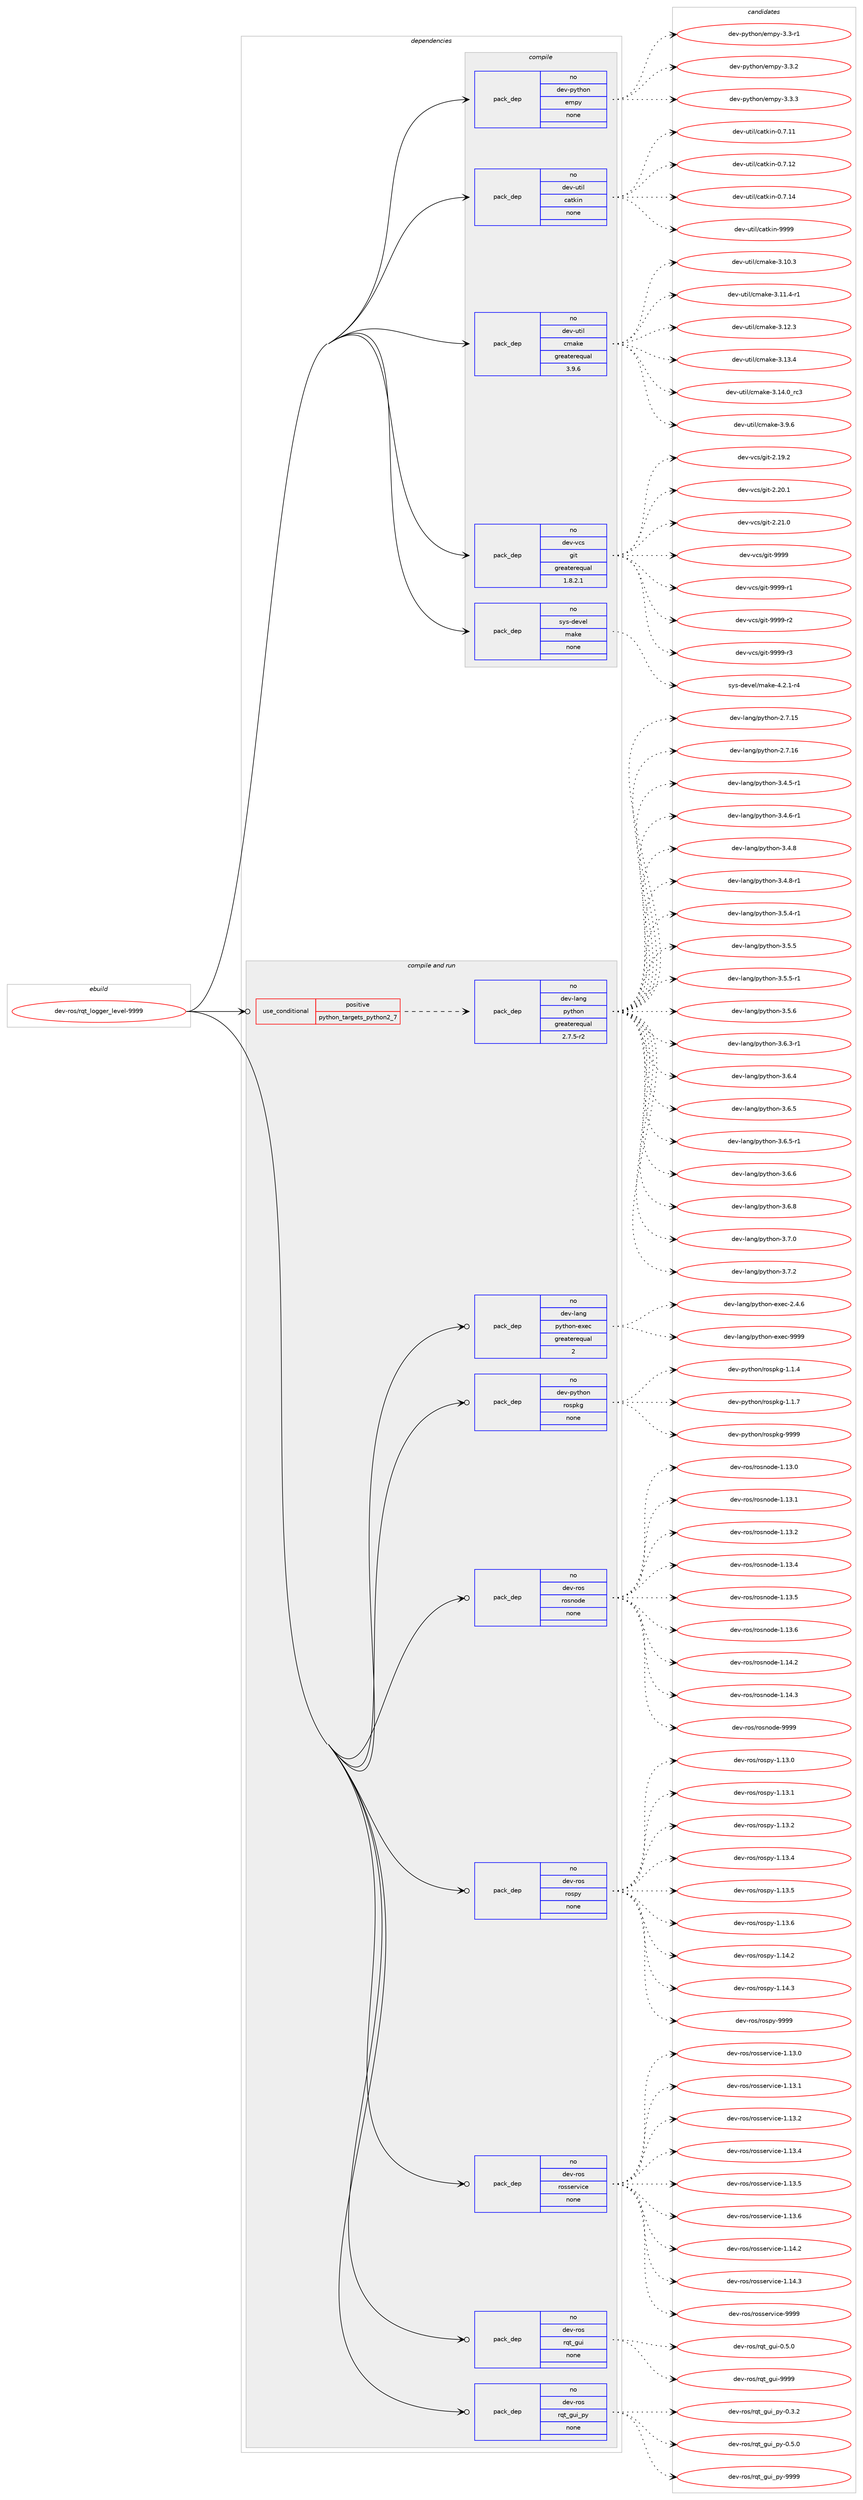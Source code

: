 digraph prolog {

# *************
# Graph options
# *************

newrank=true;
concentrate=true;
compound=true;
graph [rankdir=LR,fontname=Helvetica,fontsize=10,ranksep=1.5];#, ranksep=2.5, nodesep=0.2];
edge  [arrowhead=vee];
node  [fontname=Helvetica,fontsize=10];

# **********
# The ebuild
# **********

subgraph cluster_leftcol {
color=gray;
rank=same;
label=<<i>ebuild</i>>;
id [label="dev-ros/rqt_logger_level-9999", color=red, width=4, href="../dev-ros/rqt_logger_level-9999.svg"];
}

# ****************
# The dependencies
# ****************

subgraph cluster_midcol {
color=gray;
label=<<i>dependencies</i>>;
subgraph cluster_compile {
fillcolor="#eeeeee";
style=filled;
label=<<i>compile</i>>;
subgraph pack1055555 {
dependency1469452 [label=<<TABLE BORDER="0" CELLBORDER="1" CELLSPACING="0" CELLPADDING="4" WIDTH="220"><TR><TD ROWSPAN="6" CELLPADDING="30">pack_dep</TD></TR><TR><TD WIDTH="110">no</TD></TR><TR><TD>dev-python</TD></TR><TR><TD>empy</TD></TR><TR><TD>none</TD></TR><TR><TD></TD></TR></TABLE>>, shape=none, color=blue];
}
id:e -> dependency1469452:w [weight=20,style="solid",arrowhead="vee"];
subgraph pack1055556 {
dependency1469453 [label=<<TABLE BORDER="0" CELLBORDER="1" CELLSPACING="0" CELLPADDING="4" WIDTH="220"><TR><TD ROWSPAN="6" CELLPADDING="30">pack_dep</TD></TR><TR><TD WIDTH="110">no</TD></TR><TR><TD>dev-util</TD></TR><TR><TD>catkin</TD></TR><TR><TD>none</TD></TR><TR><TD></TD></TR></TABLE>>, shape=none, color=blue];
}
id:e -> dependency1469453:w [weight=20,style="solid",arrowhead="vee"];
subgraph pack1055557 {
dependency1469454 [label=<<TABLE BORDER="0" CELLBORDER="1" CELLSPACING="0" CELLPADDING="4" WIDTH="220"><TR><TD ROWSPAN="6" CELLPADDING="30">pack_dep</TD></TR><TR><TD WIDTH="110">no</TD></TR><TR><TD>dev-util</TD></TR><TR><TD>cmake</TD></TR><TR><TD>greaterequal</TD></TR><TR><TD>3.9.6</TD></TR></TABLE>>, shape=none, color=blue];
}
id:e -> dependency1469454:w [weight=20,style="solid",arrowhead="vee"];
subgraph pack1055558 {
dependency1469455 [label=<<TABLE BORDER="0" CELLBORDER="1" CELLSPACING="0" CELLPADDING="4" WIDTH="220"><TR><TD ROWSPAN="6" CELLPADDING="30">pack_dep</TD></TR><TR><TD WIDTH="110">no</TD></TR><TR><TD>dev-vcs</TD></TR><TR><TD>git</TD></TR><TR><TD>greaterequal</TD></TR><TR><TD>1.8.2.1</TD></TR></TABLE>>, shape=none, color=blue];
}
id:e -> dependency1469455:w [weight=20,style="solid",arrowhead="vee"];
subgraph pack1055559 {
dependency1469456 [label=<<TABLE BORDER="0" CELLBORDER="1" CELLSPACING="0" CELLPADDING="4" WIDTH="220"><TR><TD ROWSPAN="6" CELLPADDING="30">pack_dep</TD></TR><TR><TD WIDTH="110">no</TD></TR><TR><TD>sys-devel</TD></TR><TR><TD>make</TD></TR><TR><TD>none</TD></TR><TR><TD></TD></TR></TABLE>>, shape=none, color=blue];
}
id:e -> dependency1469456:w [weight=20,style="solid",arrowhead="vee"];
}
subgraph cluster_compileandrun {
fillcolor="#eeeeee";
style=filled;
label=<<i>compile and run</i>>;
subgraph cond390507 {
dependency1469457 [label=<<TABLE BORDER="0" CELLBORDER="1" CELLSPACING="0" CELLPADDING="4"><TR><TD ROWSPAN="3" CELLPADDING="10">use_conditional</TD></TR><TR><TD>positive</TD></TR><TR><TD>python_targets_python2_7</TD></TR></TABLE>>, shape=none, color=red];
subgraph pack1055560 {
dependency1469458 [label=<<TABLE BORDER="0" CELLBORDER="1" CELLSPACING="0" CELLPADDING="4" WIDTH="220"><TR><TD ROWSPAN="6" CELLPADDING="30">pack_dep</TD></TR><TR><TD WIDTH="110">no</TD></TR><TR><TD>dev-lang</TD></TR><TR><TD>python</TD></TR><TR><TD>greaterequal</TD></TR><TR><TD>2.7.5-r2</TD></TR></TABLE>>, shape=none, color=blue];
}
dependency1469457:e -> dependency1469458:w [weight=20,style="dashed",arrowhead="vee"];
}
id:e -> dependency1469457:w [weight=20,style="solid",arrowhead="odotvee"];
subgraph pack1055561 {
dependency1469459 [label=<<TABLE BORDER="0" CELLBORDER="1" CELLSPACING="0" CELLPADDING="4" WIDTH="220"><TR><TD ROWSPAN="6" CELLPADDING="30">pack_dep</TD></TR><TR><TD WIDTH="110">no</TD></TR><TR><TD>dev-lang</TD></TR><TR><TD>python-exec</TD></TR><TR><TD>greaterequal</TD></TR><TR><TD>2</TD></TR></TABLE>>, shape=none, color=blue];
}
id:e -> dependency1469459:w [weight=20,style="solid",arrowhead="odotvee"];
subgraph pack1055562 {
dependency1469460 [label=<<TABLE BORDER="0" CELLBORDER="1" CELLSPACING="0" CELLPADDING="4" WIDTH="220"><TR><TD ROWSPAN="6" CELLPADDING="30">pack_dep</TD></TR><TR><TD WIDTH="110">no</TD></TR><TR><TD>dev-python</TD></TR><TR><TD>rospkg</TD></TR><TR><TD>none</TD></TR><TR><TD></TD></TR></TABLE>>, shape=none, color=blue];
}
id:e -> dependency1469460:w [weight=20,style="solid",arrowhead="odotvee"];
subgraph pack1055563 {
dependency1469461 [label=<<TABLE BORDER="0" CELLBORDER="1" CELLSPACING="0" CELLPADDING="4" WIDTH="220"><TR><TD ROWSPAN="6" CELLPADDING="30">pack_dep</TD></TR><TR><TD WIDTH="110">no</TD></TR><TR><TD>dev-ros</TD></TR><TR><TD>rosnode</TD></TR><TR><TD>none</TD></TR><TR><TD></TD></TR></TABLE>>, shape=none, color=blue];
}
id:e -> dependency1469461:w [weight=20,style="solid",arrowhead="odotvee"];
subgraph pack1055564 {
dependency1469462 [label=<<TABLE BORDER="0" CELLBORDER="1" CELLSPACING="0" CELLPADDING="4" WIDTH="220"><TR><TD ROWSPAN="6" CELLPADDING="30">pack_dep</TD></TR><TR><TD WIDTH="110">no</TD></TR><TR><TD>dev-ros</TD></TR><TR><TD>rospy</TD></TR><TR><TD>none</TD></TR><TR><TD></TD></TR></TABLE>>, shape=none, color=blue];
}
id:e -> dependency1469462:w [weight=20,style="solid",arrowhead="odotvee"];
subgraph pack1055565 {
dependency1469463 [label=<<TABLE BORDER="0" CELLBORDER="1" CELLSPACING="0" CELLPADDING="4" WIDTH="220"><TR><TD ROWSPAN="6" CELLPADDING="30">pack_dep</TD></TR><TR><TD WIDTH="110">no</TD></TR><TR><TD>dev-ros</TD></TR><TR><TD>rosservice</TD></TR><TR><TD>none</TD></TR><TR><TD></TD></TR></TABLE>>, shape=none, color=blue];
}
id:e -> dependency1469463:w [weight=20,style="solid",arrowhead="odotvee"];
subgraph pack1055566 {
dependency1469464 [label=<<TABLE BORDER="0" CELLBORDER="1" CELLSPACING="0" CELLPADDING="4" WIDTH="220"><TR><TD ROWSPAN="6" CELLPADDING="30">pack_dep</TD></TR><TR><TD WIDTH="110">no</TD></TR><TR><TD>dev-ros</TD></TR><TR><TD>rqt_gui</TD></TR><TR><TD>none</TD></TR><TR><TD></TD></TR></TABLE>>, shape=none, color=blue];
}
id:e -> dependency1469464:w [weight=20,style="solid",arrowhead="odotvee"];
subgraph pack1055567 {
dependency1469465 [label=<<TABLE BORDER="0" CELLBORDER="1" CELLSPACING="0" CELLPADDING="4" WIDTH="220"><TR><TD ROWSPAN="6" CELLPADDING="30">pack_dep</TD></TR><TR><TD WIDTH="110">no</TD></TR><TR><TD>dev-ros</TD></TR><TR><TD>rqt_gui_py</TD></TR><TR><TD>none</TD></TR><TR><TD></TD></TR></TABLE>>, shape=none, color=blue];
}
id:e -> dependency1469465:w [weight=20,style="solid",arrowhead="odotvee"];
}
subgraph cluster_run {
fillcolor="#eeeeee";
style=filled;
label=<<i>run</i>>;
}
}

# **************
# The candidates
# **************

subgraph cluster_choices {
rank=same;
color=gray;
label=<<i>candidates</i>>;

subgraph choice1055555 {
color=black;
nodesep=1;
choice1001011184511212111610411111047101109112121455146514511449 [label="dev-python/empy-3.3-r1", color=red, width=4,href="../dev-python/empy-3.3-r1.svg"];
choice1001011184511212111610411111047101109112121455146514650 [label="dev-python/empy-3.3.2", color=red, width=4,href="../dev-python/empy-3.3.2.svg"];
choice1001011184511212111610411111047101109112121455146514651 [label="dev-python/empy-3.3.3", color=red, width=4,href="../dev-python/empy-3.3.3.svg"];
dependency1469452:e -> choice1001011184511212111610411111047101109112121455146514511449:w [style=dotted,weight="100"];
dependency1469452:e -> choice1001011184511212111610411111047101109112121455146514650:w [style=dotted,weight="100"];
dependency1469452:e -> choice1001011184511212111610411111047101109112121455146514651:w [style=dotted,weight="100"];
}
subgraph choice1055556 {
color=black;
nodesep=1;
choice1001011184511711610510847999711610710511045484655464949 [label="dev-util/catkin-0.7.11", color=red, width=4,href="../dev-util/catkin-0.7.11.svg"];
choice1001011184511711610510847999711610710511045484655464950 [label="dev-util/catkin-0.7.12", color=red, width=4,href="../dev-util/catkin-0.7.12.svg"];
choice1001011184511711610510847999711610710511045484655464952 [label="dev-util/catkin-0.7.14", color=red, width=4,href="../dev-util/catkin-0.7.14.svg"];
choice100101118451171161051084799971161071051104557575757 [label="dev-util/catkin-9999", color=red, width=4,href="../dev-util/catkin-9999.svg"];
dependency1469453:e -> choice1001011184511711610510847999711610710511045484655464949:w [style=dotted,weight="100"];
dependency1469453:e -> choice1001011184511711610510847999711610710511045484655464950:w [style=dotted,weight="100"];
dependency1469453:e -> choice1001011184511711610510847999711610710511045484655464952:w [style=dotted,weight="100"];
dependency1469453:e -> choice100101118451171161051084799971161071051104557575757:w [style=dotted,weight="100"];
}
subgraph choice1055557 {
color=black;
nodesep=1;
choice1001011184511711610510847991099710710145514649484651 [label="dev-util/cmake-3.10.3", color=red, width=4,href="../dev-util/cmake-3.10.3.svg"];
choice10010111845117116105108479910997107101455146494946524511449 [label="dev-util/cmake-3.11.4-r1", color=red, width=4,href="../dev-util/cmake-3.11.4-r1.svg"];
choice1001011184511711610510847991099710710145514649504651 [label="dev-util/cmake-3.12.3", color=red, width=4,href="../dev-util/cmake-3.12.3.svg"];
choice1001011184511711610510847991099710710145514649514652 [label="dev-util/cmake-3.13.4", color=red, width=4,href="../dev-util/cmake-3.13.4.svg"];
choice1001011184511711610510847991099710710145514649524648951149951 [label="dev-util/cmake-3.14.0_rc3", color=red, width=4,href="../dev-util/cmake-3.14.0_rc3.svg"];
choice10010111845117116105108479910997107101455146574654 [label="dev-util/cmake-3.9.6", color=red, width=4,href="../dev-util/cmake-3.9.6.svg"];
dependency1469454:e -> choice1001011184511711610510847991099710710145514649484651:w [style=dotted,weight="100"];
dependency1469454:e -> choice10010111845117116105108479910997107101455146494946524511449:w [style=dotted,weight="100"];
dependency1469454:e -> choice1001011184511711610510847991099710710145514649504651:w [style=dotted,weight="100"];
dependency1469454:e -> choice1001011184511711610510847991099710710145514649514652:w [style=dotted,weight="100"];
dependency1469454:e -> choice1001011184511711610510847991099710710145514649524648951149951:w [style=dotted,weight="100"];
dependency1469454:e -> choice10010111845117116105108479910997107101455146574654:w [style=dotted,weight="100"];
}
subgraph choice1055558 {
color=black;
nodesep=1;
choice10010111845118991154710310511645504649574650 [label="dev-vcs/git-2.19.2", color=red, width=4,href="../dev-vcs/git-2.19.2.svg"];
choice10010111845118991154710310511645504650484649 [label="dev-vcs/git-2.20.1", color=red, width=4,href="../dev-vcs/git-2.20.1.svg"];
choice10010111845118991154710310511645504650494648 [label="dev-vcs/git-2.21.0", color=red, width=4,href="../dev-vcs/git-2.21.0.svg"];
choice1001011184511899115471031051164557575757 [label="dev-vcs/git-9999", color=red, width=4,href="../dev-vcs/git-9999.svg"];
choice10010111845118991154710310511645575757574511449 [label="dev-vcs/git-9999-r1", color=red, width=4,href="../dev-vcs/git-9999-r1.svg"];
choice10010111845118991154710310511645575757574511450 [label="dev-vcs/git-9999-r2", color=red, width=4,href="../dev-vcs/git-9999-r2.svg"];
choice10010111845118991154710310511645575757574511451 [label="dev-vcs/git-9999-r3", color=red, width=4,href="../dev-vcs/git-9999-r3.svg"];
dependency1469455:e -> choice10010111845118991154710310511645504649574650:w [style=dotted,weight="100"];
dependency1469455:e -> choice10010111845118991154710310511645504650484649:w [style=dotted,weight="100"];
dependency1469455:e -> choice10010111845118991154710310511645504650494648:w [style=dotted,weight="100"];
dependency1469455:e -> choice1001011184511899115471031051164557575757:w [style=dotted,weight="100"];
dependency1469455:e -> choice10010111845118991154710310511645575757574511449:w [style=dotted,weight="100"];
dependency1469455:e -> choice10010111845118991154710310511645575757574511450:w [style=dotted,weight="100"];
dependency1469455:e -> choice10010111845118991154710310511645575757574511451:w [style=dotted,weight="100"];
}
subgraph choice1055559 {
color=black;
nodesep=1;
choice1151211154510010111810110847109971071014552465046494511452 [label="sys-devel/make-4.2.1-r4", color=red, width=4,href="../sys-devel/make-4.2.1-r4.svg"];
dependency1469456:e -> choice1151211154510010111810110847109971071014552465046494511452:w [style=dotted,weight="100"];
}
subgraph choice1055560 {
color=black;
nodesep=1;
choice10010111845108971101034711212111610411111045504655464953 [label="dev-lang/python-2.7.15", color=red, width=4,href="../dev-lang/python-2.7.15.svg"];
choice10010111845108971101034711212111610411111045504655464954 [label="dev-lang/python-2.7.16", color=red, width=4,href="../dev-lang/python-2.7.16.svg"];
choice1001011184510897110103471121211161041111104551465246534511449 [label="dev-lang/python-3.4.5-r1", color=red, width=4,href="../dev-lang/python-3.4.5-r1.svg"];
choice1001011184510897110103471121211161041111104551465246544511449 [label="dev-lang/python-3.4.6-r1", color=red, width=4,href="../dev-lang/python-3.4.6-r1.svg"];
choice100101118451089711010347112121116104111110455146524656 [label="dev-lang/python-3.4.8", color=red, width=4,href="../dev-lang/python-3.4.8.svg"];
choice1001011184510897110103471121211161041111104551465246564511449 [label="dev-lang/python-3.4.8-r1", color=red, width=4,href="../dev-lang/python-3.4.8-r1.svg"];
choice1001011184510897110103471121211161041111104551465346524511449 [label="dev-lang/python-3.5.4-r1", color=red, width=4,href="../dev-lang/python-3.5.4-r1.svg"];
choice100101118451089711010347112121116104111110455146534653 [label="dev-lang/python-3.5.5", color=red, width=4,href="../dev-lang/python-3.5.5.svg"];
choice1001011184510897110103471121211161041111104551465346534511449 [label="dev-lang/python-3.5.5-r1", color=red, width=4,href="../dev-lang/python-3.5.5-r1.svg"];
choice100101118451089711010347112121116104111110455146534654 [label="dev-lang/python-3.5.6", color=red, width=4,href="../dev-lang/python-3.5.6.svg"];
choice1001011184510897110103471121211161041111104551465446514511449 [label="dev-lang/python-3.6.3-r1", color=red, width=4,href="../dev-lang/python-3.6.3-r1.svg"];
choice100101118451089711010347112121116104111110455146544652 [label="dev-lang/python-3.6.4", color=red, width=4,href="../dev-lang/python-3.6.4.svg"];
choice100101118451089711010347112121116104111110455146544653 [label="dev-lang/python-3.6.5", color=red, width=4,href="../dev-lang/python-3.6.5.svg"];
choice1001011184510897110103471121211161041111104551465446534511449 [label="dev-lang/python-3.6.5-r1", color=red, width=4,href="../dev-lang/python-3.6.5-r1.svg"];
choice100101118451089711010347112121116104111110455146544654 [label="dev-lang/python-3.6.6", color=red, width=4,href="../dev-lang/python-3.6.6.svg"];
choice100101118451089711010347112121116104111110455146544656 [label="dev-lang/python-3.6.8", color=red, width=4,href="../dev-lang/python-3.6.8.svg"];
choice100101118451089711010347112121116104111110455146554648 [label="dev-lang/python-3.7.0", color=red, width=4,href="../dev-lang/python-3.7.0.svg"];
choice100101118451089711010347112121116104111110455146554650 [label="dev-lang/python-3.7.2", color=red, width=4,href="../dev-lang/python-3.7.2.svg"];
dependency1469458:e -> choice10010111845108971101034711212111610411111045504655464953:w [style=dotted,weight="100"];
dependency1469458:e -> choice10010111845108971101034711212111610411111045504655464954:w [style=dotted,weight="100"];
dependency1469458:e -> choice1001011184510897110103471121211161041111104551465246534511449:w [style=dotted,weight="100"];
dependency1469458:e -> choice1001011184510897110103471121211161041111104551465246544511449:w [style=dotted,weight="100"];
dependency1469458:e -> choice100101118451089711010347112121116104111110455146524656:w [style=dotted,weight="100"];
dependency1469458:e -> choice1001011184510897110103471121211161041111104551465246564511449:w [style=dotted,weight="100"];
dependency1469458:e -> choice1001011184510897110103471121211161041111104551465346524511449:w [style=dotted,weight="100"];
dependency1469458:e -> choice100101118451089711010347112121116104111110455146534653:w [style=dotted,weight="100"];
dependency1469458:e -> choice1001011184510897110103471121211161041111104551465346534511449:w [style=dotted,weight="100"];
dependency1469458:e -> choice100101118451089711010347112121116104111110455146534654:w [style=dotted,weight="100"];
dependency1469458:e -> choice1001011184510897110103471121211161041111104551465446514511449:w [style=dotted,weight="100"];
dependency1469458:e -> choice100101118451089711010347112121116104111110455146544652:w [style=dotted,weight="100"];
dependency1469458:e -> choice100101118451089711010347112121116104111110455146544653:w [style=dotted,weight="100"];
dependency1469458:e -> choice1001011184510897110103471121211161041111104551465446534511449:w [style=dotted,weight="100"];
dependency1469458:e -> choice100101118451089711010347112121116104111110455146544654:w [style=dotted,weight="100"];
dependency1469458:e -> choice100101118451089711010347112121116104111110455146544656:w [style=dotted,weight="100"];
dependency1469458:e -> choice100101118451089711010347112121116104111110455146554648:w [style=dotted,weight="100"];
dependency1469458:e -> choice100101118451089711010347112121116104111110455146554650:w [style=dotted,weight="100"];
}
subgraph choice1055561 {
color=black;
nodesep=1;
choice1001011184510897110103471121211161041111104510112010199455046524654 [label="dev-lang/python-exec-2.4.6", color=red, width=4,href="../dev-lang/python-exec-2.4.6.svg"];
choice10010111845108971101034711212111610411111045101120101994557575757 [label="dev-lang/python-exec-9999", color=red, width=4,href="../dev-lang/python-exec-9999.svg"];
dependency1469459:e -> choice1001011184510897110103471121211161041111104510112010199455046524654:w [style=dotted,weight="100"];
dependency1469459:e -> choice10010111845108971101034711212111610411111045101120101994557575757:w [style=dotted,weight="100"];
}
subgraph choice1055562 {
color=black;
nodesep=1;
choice1001011184511212111610411111047114111115112107103454946494652 [label="dev-python/rospkg-1.1.4", color=red, width=4,href="../dev-python/rospkg-1.1.4.svg"];
choice1001011184511212111610411111047114111115112107103454946494655 [label="dev-python/rospkg-1.1.7", color=red, width=4,href="../dev-python/rospkg-1.1.7.svg"];
choice10010111845112121116104111110471141111151121071034557575757 [label="dev-python/rospkg-9999", color=red, width=4,href="../dev-python/rospkg-9999.svg"];
dependency1469460:e -> choice1001011184511212111610411111047114111115112107103454946494652:w [style=dotted,weight="100"];
dependency1469460:e -> choice1001011184511212111610411111047114111115112107103454946494655:w [style=dotted,weight="100"];
dependency1469460:e -> choice10010111845112121116104111110471141111151121071034557575757:w [style=dotted,weight="100"];
}
subgraph choice1055563 {
color=black;
nodesep=1;
choice100101118451141111154711411111511011110010145494649514648 [label="dev-ros/rosnode-1.13.0", color=red, width=4,href="../dev-ros/rosnode-1.13.0.svg"];
choice100101118451141111154711411111511011110010145494649514649 [label="dev-ros/rosnode-1.13.1", color=red, width=4,href="../dev-ros/rosnode-1.13.1.svg"];
choice100101118451141111154711411111511011110010145494649514650 [label="dev-ros/rosnode-1.13.2", color=red, width=4,href="../dev-ros/rosnode-1.13.2.svg"];
choice100101118451141111154711411111511011110010145494649514652 [label="dev-ros/rosnode-1.13.4", color=red, width=4,href="../dev-ros/rosnode-1.13.4.svg"];
choice100101118451141111154711411111511011110010145494649514653 [label="dev-ros/rosnode-1.13.5", color=red, width=4,href="../dev-ros/rosnode-1.13.5.svg"];
choice100101118451141111154711411111511011110010145494649514654 [label="dev-ros/rosnode-1.13.6", color=red, width=4,href="../dev-ros/rosnode-1.13.6.svg"];
choice100101118451141111154711411111511011110010145494649524650 [label="dev-ros/rosnode-1.14.2", color=red, width=4,href="../dev-ros/rosnode-1.14.2.svg"];
choice100101118451141111154711411111511011110010145494649524651 [label="dev-ros/rosnode-1.14.3", color=red, width=4,href="../dev-ros/rosnode-1.14.3.svg"];
choice10010111845114111115471141111151101111001014557575757 [label="dev-ros/rosnode-9999", color=red, width=4,href="../dev-ros/rosnode-9999.svg"];
dependency1469461:e -> choice100101118451141111154711411111511011110010145494649514648:w [style=dotted,weight="100"];
dependency1469461:e -> choice100101118451141111154711411111511011110010145494649514649:w [style=dotted,weight="100"];
dependency1469461:e -> choice100101118451141111154711411111511011110010145494649514650:w [style=dotted,weight="100"];
dependency1469461:e -> choice100101118451141111154711411111511011110010145494649514652:w [style=dotted,weight="100"];
dependency1469461:e -> choice100101118451141111154711411111511011110010145494649514653:w [style=dotted,weight="100"];
dependency1469461:e -> choice100101118451141111154711411111511011110010145494649514654:w [style=dotted,weight="100"];
dependency1469461:e -> choice100101118451141111154711411111511011110010145494649524650:w [style=dotted,weight="100"];
dependency1469461:e -> choice100101118451141111154711411111511011110010145494649524651:w [style=dotted,weight="100"];
dependency1469461:e -> choice10010111845114111115471141111151101111001014557575757:w [style=dotted,weight="100"];
}
subgraph choice1055564 {
color=black;
nodesep=1;
choice100101118451141111154711411111511212145494649514648 [label="dev-ros/rospy-1.13.0", color=red, width=4,href="../dev-ros/rospy-1.13.0.svg"];
choice100101118451141111154711411111511212145494649514649 [label="dev-ros/rospy-1.13.1", color=red, width=4,href="../dev-ros/rospy-1.13.1.svg"];
choice100101118451141111154711411111511212145494649514650 [label="dev-ros/rospy-1.13.2", color=red, width=4,href="../dev-ros/rospy-1.13.2.svg"];
choice100101118451141111154711411111511212145494649514652 [label="dev-ros/rospy-1.13.4", color=red, width=4,href="../dev-ros/rospy-1.13.4.svg"];
choice100101118451141111154711411111511212145494649514653 [label="dev-ros/rospy-1.13.5", color=red, width=4,href="../dev-ros/rospy-1.13.5.svg"];
choice100101118451141111154711411111511212145494649514654 [label="dev-ros/rospy-1.13.6", color=red, width=4,href="../dev-ros/rospy-1.13.6.svg"];
choice100101118451141111154711411111511212145494649524650 [label="dev-ros/rospy-1.14.2", color=red, width=4,href="../dev-ros/rospy-1.14.2.svg"];
choice100101118451141111154711411111511212145494649524651 [label="dev-ros/rospy-1.14.3", color=red, width=4,href="../dev-ros/rospy-1.14.3.svg"];
choice10010111845114111115471141111151121214557575757 [label="dev-ros/rospy-9999", color=red, width=4,href="../dev-ros/rospy-9999.svg"];
dependency1469462:e -> choice100101118451141111154711411111511212145494649514648:w [style=dotted,weight="100"];
dependency1469462:e -> choice100101118451141111154711411111511212145494649514649:w [style=dotted,weight="100"];
dependency1469462:e -> choice100101118451141111154711411111511212145494649514650:w [style=dotted,weight="100"];
dependency1469462:e -> choice100101118451141111154711411111511212145494649514652:w [style=dotted,weight="100"];
dependency1469462:e -> choice100101118451141111154711411111511212145494649514653:w [style=dotted,weight="100"];
dependency1469462:e -> choice100101118451141111154711411111511212145494649514654:w [style=dotted,weight="100"];
dependency1469462:e -> choice100101118451141111154711411111511212145494649524650:w [style=dotted,weight="100"];
dependency1469462:e -> choice100101118451141111154711411111511212145494649524651:w [style=dotted,weight="100"];
dependency1469462:e -> choice10010111845114111115471141111151121214557575757:w [style=dotted,weight="100"];
}
subgraph choice1055565 {
color=black;
nodesep=1;
choice10010111845114111115471141111151151011141181059910145494649514648 [label="dev-ros/rosservice-1.13.0", color=red, width=4,href="../dev-ros/rosservice-1.13.0.svg"];
choice10010111845114111115471141111151151011141181059910145494649514649 [label="dev-ros/rosservice-1.13.1", color=red, width=4,href="../dev-ros/rosservice-1.13.1.svg"];
choice10010111845114111115471141111151151011141181059910145494649514650 [label="dev-ros/rosservice-1.13.2", color=red, width=4,href="../dev-ros/rosservice-1.13.2.svg"];
choice10010111845114111115471141111151151011141181059910145494649514652 [label="dev-ros/rosservice-1.13.4", color=red, width=4,href="../dev-ros/rosservice-1.13.4.svg"];
choice10010111845114111115471141111151151011141181059910145494649514653 [label="dev-ros/rosservice-1.13.5", color=red, width=4,href="../dev-ros/rosservice-1.13.5.svg"];
choice10010111845114111115471141111151151011141181059910145494649514654 [label="dev-ros/rosservice-1.13.6", color=red, width=4,href="../dev-ros/rosservice-1.13.6.svg"];
choice10010111845114111115471141111151151011141181059910145494649524650 [label="dev-ros/rosservice-1.14.2", color=red, width=4,href="../dev-ros/rosservice-1.14.2.svg"];
choice10010111845114111115471141111151151011141181059910145494649524651 [label="dev-ros/rosservice-1.14.3", color=red, width=4,href="../dev-ros/rosservice-1.14.3.svg"];
choice1001011184511411111547114111115115101114118105991014557575757 [label="dev-ros/rosservice-9999", color=red, width=4,href="../dev-ros/rosservice-9999.svg"];
dependency1469463:e -> choice10010111845114111115471141111151151011141181059910145494649514648:w [style=dotted,weight="100"];
dependency1469463:e -> choice10010111845114111115471141111151151011141181059910145494649514649:w [style=dotted,weight="100"];
dependency1469463:e -> choice10010111845114111115471141111151151011141181059910145494649514650:w [style=dotted,weight="100"];
dependency1469463:e -> choice10010111845114111115471141111151151011141181059910145494649514652:w [style=dotted,weight="100"];
dependency1469463:e -> choice10010111845114111115471141111151151011141181059910145494649514653:w [style=dotted,weight="100"];
dependency1469463:e -> choice10010111845114111115471141111151151011141181059910145494649514654:w [style=dotted,weight="100"];
dependency1469463:e -> choice10010111845114111115471141111151151011141181059910145494649524650:w [style=dotted,weight="100"];
dependency1469463:e -> choice10010111845114111115471141111151151011141181059910145494649524651:w [style=dotted,weight="100"];
dependency1469463:e -> choice1001011184511411111547114111115115101114118105991014557575757:w [style=dotted,weight="100"];
}
subgraph choice1055566 {
color=black;
nodesep=1;
choice100101118451141111154711411311695103117105454846534648 [label="dev-ros/rqt_gui-0.5.0", color=red, width=4,href="../dev-ros/rqt_gui-0.5.0.svg"];
choice1001011184511411111547114113116951031171054557575757 [label="dev-ros/rqt_gui-9999", color=red, width=4,href="../dev-ros/rqt_gui-9999.svg"];
dependency1469464:e -> choice100101118451141111154711411311695103117105454846534648:w [style=dotted,weight="100"];
dependency1469464:e -> choice1001011184511411111547114113116951031171054557575757:w [style=dotted,weight="100"];
}
subgraph choice1055567 {
color=black;
nodesep=1;
choice10010111845114111115471141131169510311710595112121454846514650 [label="dev-ros/rqt_gui_py-0.3.2", color=red, width=4,href="../dev-ros/rqt_gui_py-0.3.2.svg"];
choice10010111845114111115471141131169510311710595112121454846534648 [label="dev-ros/rqt_gui_py-0.5.0", color=red, width=4,href="../dev-ros/rqt_gui_py-0.5.0.svg"];
choice100101118451141111154711411311695103117105951121214557575757 [label="dev-ros/rqt_gui_py-9999", color=red, width=4,href="../dev-ros/rqt_gui_py-9999.svg"];
dependency1469465:e -> choice10010111845114111115471141131169510311710595112121454846514650:w [style=dotted,weight="100"];
dependency1469465:e -> choice10010111845114111115471141131169510311710595112121454846534648:w [style=dotted,weight="100"];
dependency1469465:e -> choice100101118451141111154711411311695103117105951121214557575757:w [style=dotted,weight="100"];
}
}

}

